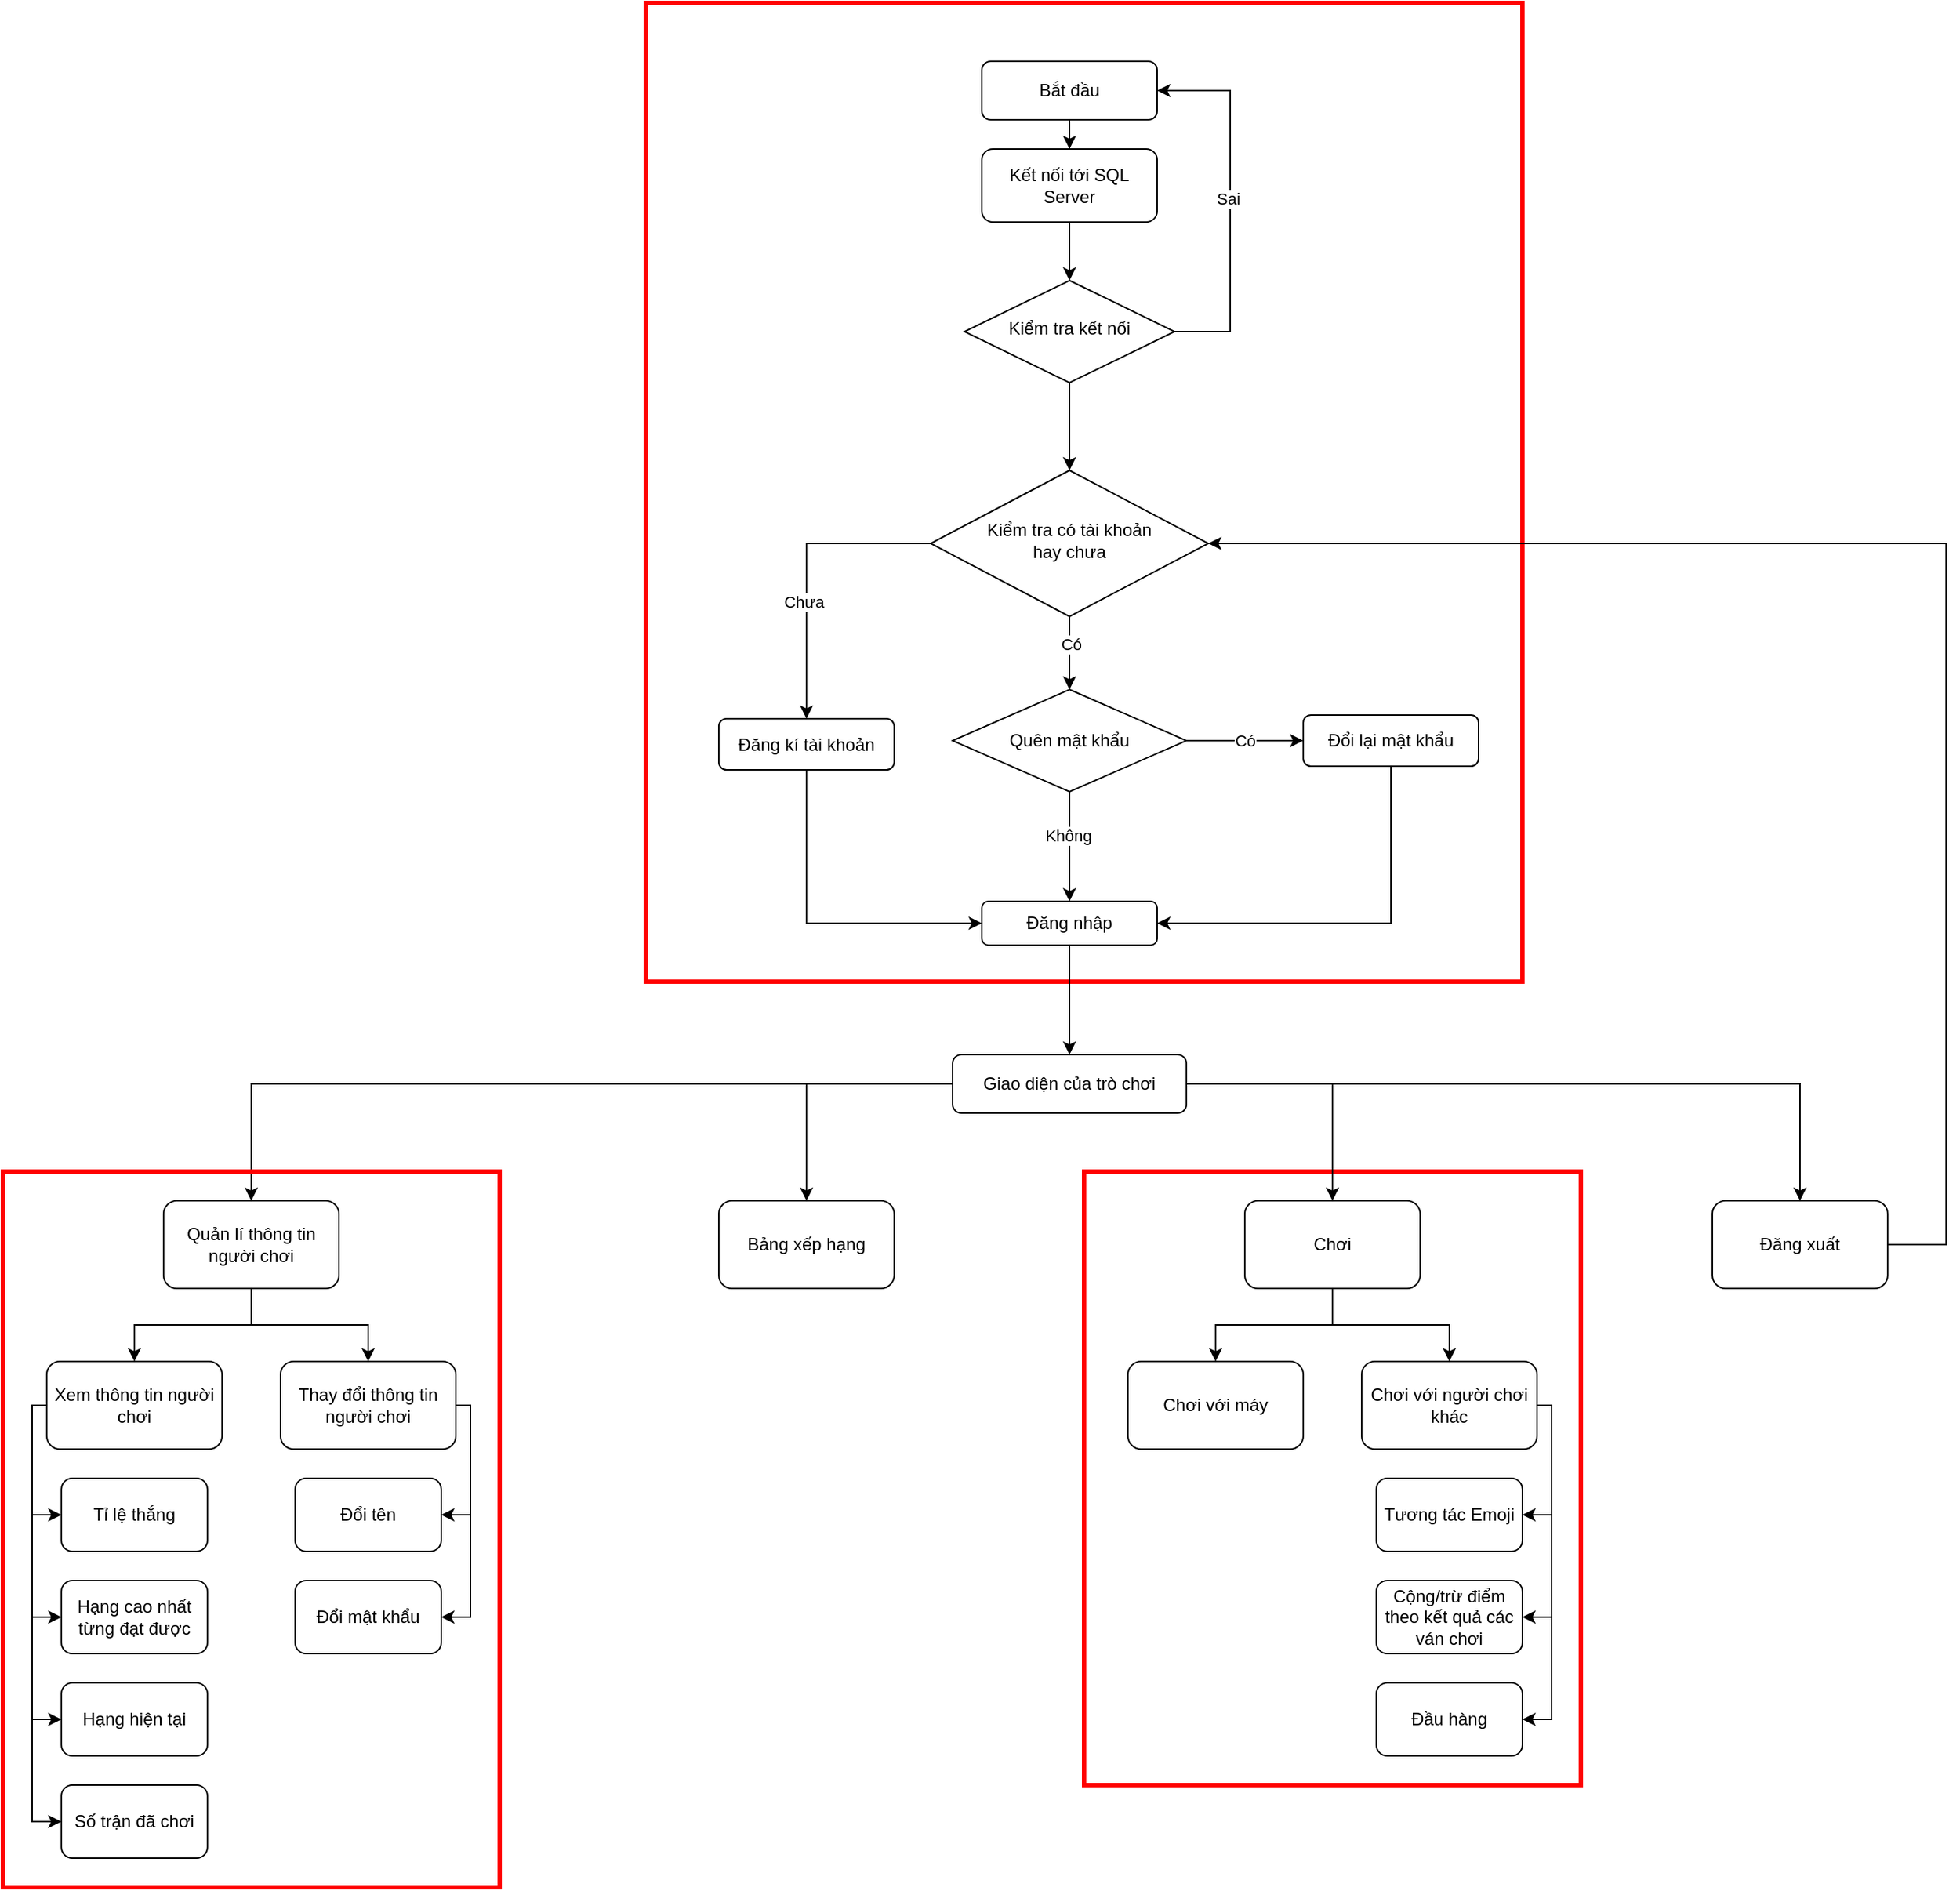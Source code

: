 <mxfile version="21.1.5" type="github">
  <diagram id="C5RBs43oDa-KdzZeNtuy" name="Page-1">
    <mxGraphModel dx="3279" dy="2600" grid="1" gridSize="10" guides="1" tooltips="1" connect="1" arrows="1" fold="1" page="1" pageScale="1" pageWidth="827" pageHeight="1169" math="0" shadow="0">
      <root>
        <mxCell id="WIyWlLk6GJQsqaUBKTNV-0" />
        <mxCell id="WIyWlLk6GJQsqaUBKTNV-1" parent="WIyWlLk6GJQsqaUBKTNV-0" />
        <mxCell id="NxDEd2lFjlWv3cTF0qM4-84" value="" style="rounded=0;whiteSpace=wrap;html=1;fillColor=none;fontColor=#ffffff;strokeColor=#FF0000;strokeWidth=3;" vertex="1" parent="WIyWlLk6GJQsqaUBKTNV-1">
          <mxGeometry x="10" y="-330" width="340" height="420" as="geometry" />
        </mxCell>
        <mxCell id="NxDEd2lFjlWv3cTF0qM4-33" value="" style="rounded=0;whiteSpace=wrap;html=1;fillColor=none;fontColor=#ffffff;strokeColor=#FF0000;strokeWidth=3;" vertex="1" parent="WIyWlLk6GJQsqaUBKTNV-1">
          <mxGeometry x="-290" y="-1130" width="600" height="670" as="geometry" />
        </mxCell>
        <mxCell id="NxDEd2lFjlWv3cTF0qM4-6" style="edgeStyle=orthogonalEdgeStyle;rounded=0;orthogonalLoop=1;jettySize=auto;html=1;entryX=0.5;entryY=0;entryDx=0;entryDy=0;" edge="1" parent="WIyWlLk6GJQsqaUBKTNV-1" source="WIyWlLk6GJQsqaUBKTNV-3" target="NxDEd2lFjlWv3cTF0qM4-5">
          <mxGeometry relative="1" as="geometry" />
        </mxCell>
        <mxCell id="WIyWlLk6GJQsqaUBKTNV-3" value="Bắt đầu" style="rounded=1;whiteSpace=wrap;html=1;fontSize=12;glass=0;strokeWidth=1;shadow=0;" parent="WIyWlLk6GJQsqaUBKTNV-1" vertex="1">
          <mxGeometry x="-59.99" y="-1090" width="120" height="40" as="geometry" />
        </mxCell>
        <mxCell id="NxDEd2lFjlWv3cTF0qM4-8" style="edgeStyle=orthogonalEdgeStyle;rounded=0;orthogonalLoop=1;jettySize=auto;html=1;entryX=1;entryY=0.5;entryDx=0;entryDy=0;exitX=1;exitY=0.5;exitDx=0;exitDy=0;" edge="1" parent="WIyWlLk6GJQsqaUBKTNV-1" source="WIyWlLk6GJQsqaUBKTNV-6" target="WIyWlLk6GJQsqaUBKTNV-3">
          <mxGeometry relative="1" as="geometry">
            <Array as="points">
              <mxPoint x="110" y="-905" />
              <mxPoint x="110" y="-1070" />
            </Array>
          </mxGeometry>
        </mxCell>
        <mxCell id="NxDEd2lFjlWv3cTF0qM4-9" value="Sai&amp;nbsp;" style="edgeLabel;html=1;align=center;verticalAlign=middle;resizable=0;points=[];" vertex="1" connectable="0" parent="NxDEd2lFjlWv3cTF0qM4-8">
          <mxGeometry x="-0.162" y="2" relative="1" as="geometry">
            <mxPoint x="2" y="-23" as="offset" />
          </mxGeometry>
        </mxCell>
        <mxCell id="NxDEd2lFjlWv3cTF0qM4-43" style="edgeStyle=orthogonalEdgeStyle;rounded=0;orthogonalLoop=1;jettySize=auto;html=1;entryX=0.5;entryY=0;entryDx=0;entryDy=0;" edge="1" parent="WIyWlLk6GJQsqaUBKTNV-1" source="WIyWlLk6GJQsqaUBKTNV-6" target="WIyWlLk6GJQsqaUBKTNV-10">
          <mxGeometry relative="1" as="geometry" />
        </mxCell>
        <mxCell id="WIyWlLk6GJQsqaUBKTNV-6" value="Kiểm tra kết nối" style="rhombus;whiteSpace=wrap;html=1;shadow=0;fontFamily=Helvetica;fontSize=12;align=center;strokeWidth=1;spacing=6;spacingTop=-4;" parent="WIyWlLk6GJQsqaUBKTNV-1" vertex="1">
          <mxGeometry x="-71.86" y="-940" width="143.75" height="70" as="geometry" />
        </mxCell>
        <mxCell id="NxDEd2lFjlWv3cTF0qM4-13" style="edgeStyle=orthogonalEdgeStyle;rounded=0;orthogonalLoop=1;jettySize=auto;html=1;entryX=0.5;entryY=0;entryDx=0;entryDy=0;" edge="1" parent="WIyWlLk6GJQsqaUBKTNV-1" source="WIyWlLk6GJQsqaUBKTNV-10">
          <mxGeometry relative="1" as="geometry">
            <mxPoint x="-0.01" y="-660" as="targetPoint" />
          </mxGeometry>
        </mxCell>
        <mxCell id="NxDEd2lFjlWv3cTF0qM4-17" value="Có" style="edgeLabel;html=1;align=center;verticalAlign=middle;resizable=0;points=[];" vertex="1" connectable="0" parent="NxDEd2lFjlWv3cTF0qM4-13">
          <mxGeometry x="-0.247" y="1" relative="1" as="geometry">
            <mxPoint as="offset" />
          </mxGeometry>
        </mxCell>
        <mxCell id="NxDEd2lFjlWv3cTF0qM4-15" style="edgeStyle=orthogonalEdgeStyle;rounded=0;orthogonalLoop=1;jettySize=auto;html=1;entryX=0.5;entryY=0;entryDx=0;entryDy=0;" edge="1" parent="WIyWlLk6GJQsqaUBKTNV-1" source="WIyWlLk6GJQsqaUBKTNV-10" target="WIyWlLk6GJQsqaUBKTNV-12">
          <mxGeometry relative="1" as="geometry" />
        </mxCell>
        <mxCell id="NxDEd2lFjlWv3cTF0qM4-27" value="Chưa" style="edgeLabel;html=1;align=center;verticalAlign=middle;resizable=0;points=[];" vertex="1" connectable="0" parent="NxDEd2lFjlWv3cTF0qM4-15">
          <mxGeometry x="0.218" y="-2" relative="1" as="geometry">
            <mxPoint as="offset" />
          </mxGeometry>
        </mxCell>
        <mxCell id="WIyWlLk6GJQsqaUBKTNV-10" value="Kiểm tra có tài khoản &lt;br&gt;hay chưa" style="rhombus;whiteSpace=wrap;html=1;shadow=0;fontFamily=Helvetica;fontSize=12;align=center;strokeWidth=1;spacing=6;spacingTop=-4;" parent="WIyWlLk6GJQsqaUBKTNV-1" vertex="1">
          <mxGeometry x="-94.99" y="-810" width="190.01" height="100" as="geometry" />
        </mxCell>
        <mxCell id="NxDEd2lFjlWv3cTF0qM4-25" style="edgeStyle=orthogonalEdgeStyle;rounded=0;orthogonalLoop=1;jettySize=auto;html=1;entryX=0;entryY=0.5;entryDx=0;entryDy=0;" edge="1" parent="WIyWlLk6GJQsqaUBKTNV-1" source="WIyWlLk6GJQsqaUBKTNV-12" target="NxDEd2lFjlWv3cTF0qM4-19">
          <mxGeometry relative="1" as="geometry">
            <Array as="points">
              <mxPoint x="-180" y="-500" />
            </Array>
          </mxGeometry>
        </mxCell>
        <mxCell id="WIyWlLk6GJQsqaUBKTNV-12" value="Đăng kí tài khoản" style="rounded=1;whiteSpace=wrap;html=1;fontSize=12;glass=0;strokeWidth=1;shadow=0;" parent="WIyWlLk6GJQsqaUBKTNV-1" vertex="1">
          <mxGeometry x="-240" y="-640" width="120" height="35" as="geometry" />
        </mxCell>
        <mxCell id="NxDEd2lFjlWv3cTF0qM4-7" style="edgeStyle=orthogonalEdgeStyle;rounded=0;orthogonalLoop=1;jettySize=auto;html=1;entryX=0.5;entryY=0;entryDx=0;entryDy=0;" edge="1" parent="WIyWlLk6GJQsqaUBKTNV-1" source="NxDEd2lFjlWv3cTF0qM4-5" target="WIyWlLk6GJQsqaUBKTNV-6">
          <mxGeometry relative="1" as="geometry" />
        </mxCell>
        <mxCell id="NxDEd2lFjlWv3cTF0qM4-5" value="Kết nối tới SQL Server" style="rounded=1;whiteSpace=wrap;html=1;" vertex="1" parent="WIyWlLk6GJQsqaUBKTNV-1">
          <mxGeometry x="-59.98" y="-1030" width="120" height="50" as="geometry" />
        </mxCell>
        <mxCell id="NxDEd2lFjlWv3cTF0qM4-21" style="edgeStyle=orthogonalEdgeStyle;rounded=0;orthogonalLoop=1;jettySize=auto;html=1;entryX=0.5;entryY=0;entryDx=0;entryDy=0;" edge="1" parent="WIyWlLk6GJQsqaUBKTNV-1" source="NxDEd2lFjlWv3cTF0qM4-14" target="NxDEd2lFjlWv3cTF0qM4-19">
          <mxGeometry relative="1" as="geometry" />
        </mxCell>
        <mxCell id="NxDEd2lFjlWv3cTF0qM4-24" value="Không" style="edgeLabel;html=1;align=center;verticalAlign=middle;resizable=0;points=[];" vertex="1" connectable="0" parent="NxDEd2lFjlWv3cTF0qM4-21">
          <mxGeometry x="-0.323" y="-2" relative="1" as="geometry">
            <mxPoint x="1" y="4" as="offset" />
          </mxGeometry>
        </mxCell>
        <mxCell id="NxDEd2lFjlWv3cTF0qM4-26" value="Có" style="edgeStyle=orthogonalEdgeStyle;rounded=0;orthogonalLoop=1;jettySize=auto;html=1;" edge="1" parent="WIyWlLk6GJQsqaUBKTNV-1" source="NxDEd2lFjlWv3cTF0qM4-14" target="NxDEd2lFjlWv3cTF0qM4-18">
          <mxGeometry relative="1" as="geometry" />
        </mxCell>
        <mxCell id="NxDEd2lFjlWv3cTF0qM4-14" value="Quên mật khẩu" style="rhombus;whiteSpace=wrap;html=1;" vertex="1" parent="WIyWlLk6GJQsqaUBKTNV-1">
          <mxGeometry x="-79.99" y="-660" width="160" height="70" as="geometry" />
        </mxCell>
        <mxCell id="NxDEd2lFjlWv3cTF0qM4-29" style="edgeStyle=orthogonalEdgeStyle;rounded=0;orthogonalLoop=1;jettySize=auto;html=1;entryX=1;entryY=0.5;entryDx=0;entryDy=0;" edge="1" parent="WIyWlLk6GJQsqaUBKTNV-1" source="NxDEd2lFjlWv3cTF0qM4-18" target="NxDEd2lFjlWv3cTF0qM4-19">
          <mxGeometry relative="1" as="geometry">
            <Array as="points">
              <mxPoint x="220" y="-500" />
            </Array>
          </mxGeometry>
        </mxCell>
        <mxCell id="NxDEd2lFjlWv3cTF0qM4-18" value="Đổi lại mật khẩu" style="rounded=1;whiteSpace=wrap;html=1;" vertex="1" parent="WIyWlLk6GJQsqaUBKTNV-1">
          <mxGeometry x="160" y="-642.5" width="120" height="35" as="geometry" />
        </mxCell>
        <mxCell id="NxDEd2lFjlWv3cTF0qM4-35" style="edgeStyle=orthogonalEdgeStyle;rounded=0;orthogonalLoop=1;jettySize=auto;html=1;entryX=0.5;entryY=0;entryDx=0;entryDy=0;" edge="1" parent="WIyWlLk6GJQsqaUBKTNV-1" source="NxDEd2lFjlWv3cTF0qM4-19" target="NxDEd2lFjlWv3cTF0qM4-34">
          <mxGeometry relative="1" as="geometry" />
        </mxCell>
        <mxCell id="NxDEd2lFjlWv3cTF0qM4-19" value="Đăng nhập" style="rounded=1;whiteSpace=wrap;html=1;" vertex="1" parent="WIyWlLk6GJQsqaUBKTNV-1">
          <mxGeometry x="-59.98" y="-515" width="120" height="30" as="geometry" />
        </mxCell>
        <mxCell id="NxDEd2lFjlWv3cTF0qM4-44" style="edgeStyle=orthogonalEdgeStyle;rounded=0;orthogonalLoop=1;jettySize=auto;html=1;entryX=0.5;entryY=0;entryDx=0;entryDy=0;" edge="1" parent="WIyWlLk6GJQsqaUBKTNV-1" source="NxDEd2lFjlWv3cTF0qM4-34" target="NxDEd2lFjlWv3cTF0qM4-36">
          <mxGeometry relative="1" as="geometry" />
        </mxCell>
        <mxCell id="NxDEd2lFjlWv3cTF0qM4-45" style="edgeStyle=orthogonalEdgeStyle;rounded=0;orthogonalLoop=1;jettySize=auto;html=1;entryX=0.5;entryY=0;entryDx=0;entryDy=0;" edge="1" parent="WIyWlLk6GJQsqaUBKTNV-1" source="NxDEd2lFjlWv3cTF0qM4-34" target="NxDEd2lFjlWv3cTF0qM4-37">
          <mxGeometry relative="1" as="geometry" />
        </mxCell>
        <mxCell id="NxDEd2lFjlWv3cTF0qM4-46" style="edgeStyle=orthogonalEdgeStyle;rounded=0;orthogonalLoop=1;jettySize=auto;html=1;entryX=0.5;entryY=0;entryDx=0;entryDy=0;" edge="1" parent="WIyWlLk6GJQsqaUBKTNV-1" source="NxDEd2lFjlWv3cTF0qM4-34" target="NxDEd2lFjlWv3cTF0qM4-38">
          <mxGeometry relative="1" as="geometry" />
        </mxCell>
        <mxCell id="NxDEd2lFjlWv3cTF0qM4-47" style="edgeStyle=orthogonalEdgeStyle;rounded=0;orthogonalLoop=1;jettySize=auto;html=1;entryX=0.5;entryY=0;entryDx=0;entryDy=0;" edge="1" parent="WIyWlLk6GJQsqaUBKTNV-1" source="NxDEd2lFjlWv3cTF0qM4-34" target="NxDEd2lFjlWv3cTF0qM4-39">
          <mxGeometry relative="1" as="geometry" />
        </mxCell>
        <mxCell id="NxDEd2lFjlWv3cTF0qM4-34" value="Giao diện của trò chơi" style="rounded=1;whiteSpace=wrap;html=1;" vertex="1" parent="WIyWlLk6GJQsqaUBKTNV-1">
          <mxGeometry x="-79.99" y="-410" width="160" height="40" as="geometry" />
        </mxCell>
        <mxCell id="NxDEd2lFjlWv3cTF0qM4-64" style="edgeStyle=orthogonalEdgeStyle;rounded=0;orthogonalLoop=1;jettySize=auto;html=1;entryX=0.5;entryY=0;entryDx=0;entryDy=0;" edge="1" parent="WIyWlLk6GJQsqaUBKTNV-1" source="NxDEd2lFjlWv3cTF0qM4-36" target="NxDEd2lFjlWv3cTF0qM4-48">
          <mxGeometry relative="1" as="geometry" />
        </mxCell>
        <mxCell id="NxDEd2lFjlWv3cTF0qM4-65" style="edgeStyle=orthogonalEdgeStyle;rounded=0;orthogonalLoop=1;jettySize=auto;html=1;entryX=0.5;entryY=0;entryDx=0;entryDy=0;" edge="1" parent="WIyWlLk6GJQsqaUBKTNV-1" source="NxDEd2lFjlWv3cTF0qM4-36" target="NxDEd2lFjlWv3cTF0qM4-49">
          <mxGeometry relative="1" as="geometry" />
        </mxCell>
        <mxCell id="NxDEd2lFjlWv3cTF0qM4-36" value="Quản lí thông tin người chơi" style="rounded=1;whiteSpace=wrap;html=1;" vertex="1" parent="WIyWlLk6GJQsqaUBKTNV-1">
          <mxGeometry x="-620.01" y="-310" width="120" height="60" as="geometry" />
        </mxCell>
        <mxCell id="NxDEd2lFjlWv3cTF0qM4-37" value="Bảng xếp hạng" style="rounded=1;whiteSpace=wrap;html=1;" vertex="1" parent="WIyWlLk6GJQsqaUBKTNV-1">
          <mxGeometry x="-240" y="-310" width="120" height="60" as="geometry" />
        </mxCell>
        <mxCell id="NxDEd2lFjlWv3cTF0qM4-86" style="edgeStyle=orthogonalEdgeStyle;rounded=0;orthogonalLoop=1;jettySize=auto;html=1;entryX=0.5;entryY=0;entryDx=0;entryDy=0;" edge="1" parent="WIyWlLk6GJQsqaUBKTNV-1" source="NxDEd2lFjlWv3cTF0qM4-38" target="NxDEd2lFjlWv3cTF0qM4-68">
          <mxGeometry relative="1" as="geometry" />
        </mxCell>
        <mxCell id="NxDEd2lFjlWv3cTF0qM4-87" style="edgeStyle=orthogonalEdgeStyle;rounded=0;orthogonalLoop=1;jettySize=auto;html=1;entryX=0.5;entryY=0;entryDx=0;entryDy=0;" edge="1" parent="WIyWlLk6GJQsqaUBKTNV-1" source="NxDEd2lFjlWv3cTF0qM4-38" target="NxDEd2lFjlWv3cTF0qM4-67">
          <mxGeometry relative="1" as="geometry" />
        </mxCell>
        <mxCell id="NxDEd2lFjlWv3cTF0qM4-38" value="Chơi" style="rounded=1;whiteSpace=wrap;html=1;" vertex="1" parent="WIyWlLk6GJQsqaUBKTNV-1">
          <mxGeometry x="120" y="-310" width="120" height="60" as="geometry" />
        </mxCell>
        <mxCell id="NxDEd2lFjlWv3cTF0qM4-40" style="edgeStyle=orthogonalEdgeStyle;rounded=0;orthogonalLoop=1;jettySize=auto;html=1;entryX=1;entryY=0.5;entryDx=0;entryDy=0;exitX=1;exitY=0.5;exitDx=0;exitDy=0;" edge="1" parent="WIyWlLk6GJQsqaUBKTNV-1" source="NxDEd2lFjlWv3cTF0qM4-39" target="WIyWlLk6GJQsqaUBKTNV-10">
          <mxGeometry relative="1" as="geometry">
            <Array as="points">
              <mxPoint x="600" y="-280" />
              <mxPoint x="600" y="-760" />
            </Array>
          </mxGeometry>
        </mxCell>
        <mxCell id="NxDEd2lFjlWv3cTF0qM4-39" value="Đăng xuất" style="rounded=1;whiteSpace=wrap;html=1;" vertex="1" parent="WIyWlLk6GJQsqaUBKTNV-1">
          <mxGeometry x="440" y="-310" width="120" height="60" as="geometry" />
        </mxCell>
        <mxCell id="NxDEd2lFjlWv3cTF0qM4-58" style="edgeStyle=orthogonalEdgeStyle;rounded=0;orthogonalLoop=1;jettySize=auto;html=1;entryX=0;entryY=0.5;entryDx=0;entryDy=0;" edge="1" parent="WIyWlLk6GJQsqaUBKTNV-1" source="NxDEd2lFjlWv3cTF0qM4-48" target="NxDEd2lFjlWv3cTF0qM4-50">
          <mxGeometry relative="1" as="geometry">
            <Array as="points">
              <mxPoint x="-710" y="-170" />
              <mxPoint x="-710" y="-95" />
            </Array>
          </mxGeometry>
        </mxCell>
        <mxCell id="NxDEd2lFjlWv3cTF0qM4-59" style="edgeStyle=orthogonalEdgeStyle;rounded=0;orthogonalLoop=1;jettySize=auto;html=1;entryX=0;entryY=0.5;entryDx=0;entryDy=0;" edge="1" parent="WIyWlLk6GJQsqaUBKTNV-1" source="NxDEd2lFjlWv3cTF0qM4-48" target="NxDEd2lFjlWv3cTF0qM4-51">
          <mxGeometry relative="1" as="geometry">
            <Array as="points">
              <mxPoint x="-710" y="-170" />
              <mxPoint x="-710" y="-25" />
            </Array>
          </mxGeometry>
        </mxCell>
        <mxCell id="NxDEd2lFjlWv3cTF0qM4-60" style="edgeStyle=orthogonalEdgeStyle;rounded=0;orthogonalLoop=1;jettySize=auto;html=1;entryX=0;entryY=0.5;entryDx=0;entryDy=0;" edge="1" parent="WIyWlLk6GJQsqaUBKTNV-1" source="NxDEd2lFjlWv3cTF0qM4-48" target="NxDEd2lFjlWv3cTF0qM4-52">
          <mxGeometry relative="1" as="geometry">
            <Array as="points">
              <mxPoint x="-710" y="-170" />
              <mxPoint x="-710" y="45" />
            </Array>
          </mxGeometry>
        </mxCell>
        <mxCell id="NxDEd2lFjlWv3cTF0qM4-61" style="edgeStyle=orthogonalEdgeStyle;rounded=0;orthogonalLoop=1;jettySize=auto;html=1;entryX=0;entryY=0.5;entryDx=0;entryDy=0;" edge="1" parent="WIyWlLk6GJQsqaUBKTNV-1" source="NxDEd2lFjlWv3cTF0qM4-48" target="NxDEd2lFjlWv3cTF0qM4-53">
          <mxGeometry relative="1" as="geometry">
            <Array as="points">
              <mxPoint x="-710" y="-170" />
              <mxPoint x="-710" y="115" />
            </Array>
          </mxGeometry>
        </mxCell>
        <mxCell id="NxDEd2lFjlWv3cTF0qM4-48" value="Xem thông tin người chơi" style="rounded=1;whiteSpace=wrap;html=1;" vertex="1" parent="WIyWlLk6GJQsqaUBKTNV-1">
          <mxGeometry x="-700" y="-200" width="120" height="60" as="geometry" />
        </mxCell>
        <mxCell id="NxDEd2lFjlWv3cTF0qM4-62" style="edgeStyle=orthogonalEdgeStyle;rounded=0;orthogonalLoop=1;jettySize=auto;html=1;entryX=1;entryY=0.5;entryDx=0;entryDy=0;" edge="1" parent="WIyWlLk6GJQsqaUBKTNV-1" source="NxDEd2lFjlWv3cTF0qM4-49" target="NxDEd2lFjlWv3cTF0qM4-56">
          <mxGeometry relative="1" as="geometry">
            <Array as="points">
              <mxPoint x="-410" y="-170" />
              <mxPoint x="-410" y="-95" />
            </Array>
          </mxGeometry>
        </mxCell>
        <mxCell id="NxDEd2lFjlWv3cTF0qM4-63" style="edgeStyle=orthogonalEdgeStyle;rounded=0;orthogonalLoop=1;jettySize=auto;html=1;entryX=1;entryY=0.5;entryDx=0;entryDy=0;" edge="1" parent="WIyWlLk6GJQsqaUBKTNV-1" source="NxDEd2lFjlWv3cTF0qM4-49" target="NxDEd2lFjlWv3cTF0qM4-57">
          <mxGeometry relative="1" as="geometry">
            <Array as="points">
              <mxPoint x="-410" y="-170" />
              <mxPoint x="-410" y="-25" />
            </Array>
          </mxGeometry>
        </mxCell>
        <mxCell id="NxDEd2lFjlWv3cTF0qM4-49" value="Thay đổi thông tin người chơi" style="rounded=1;whiteSpace=wrap;html=1;" vertex="1" parent="WIyWlLk6GJQsqaUBKTNV-1">
          <mxGeometry x="-540" y="-200" width="120" height="60" as="geometry" />
        </mxCell>
        <mxCell id="NxDEd2lFjlWv3cTF0qM4-50" value="Tỉ lệ thắng" style="rounded=1;whiteSpace=wrap;html=1;" vertex="1" parent="WIyWlLk6GJQsqaUBKTNV-1">
          <mxGeometry x="-690" y="-120" width="100" height="50" as="geometry" />
        </mxCell>
        <mxCell id="NxDEd2lFjlWv3cTF0qM4-51" value="Hạng cao nhất từng đạt được" style="rounded=1;whiteSpace=wrap;html=1;" vertex="1" parent="WIyWlLk6GJQsqaUBKTNV-1">
          <mxGeometry x="-690" y="-50" width="100" height="50" as="geometry" />
        </mxCell>
        <mxCell id="NxDEd2lFjlWv3cTF0qM4-52" value="Hạng hiện tại" style="rounded=1;whiteSpace=wrap;html=1;" vertex="1" parent="WIyWlLk6GJQsqaUBKTNV-1">
          <mxGeometry x="-690" y="20" width="100" height="50" as="geometry" />
        </mxCell>
        <mxCell id="NxDEd2lFjlWv3cTF0qM4-53" value="Số trận đã chơi" style="rounded=1;whiteSpace=wrap;html=1;" vertex="1" parent="WIyWlLk6GJQsqaUBKTNV-1">
          <mxGeometry x="-690" y="90" width="100" height="50" as="geometry" />
        </mxCell>
        <mxCell id="NxDEd2lFjlWv3cTF0qM4-56" value="Đổi tên" style="rounded=1;whiteSpace=wrap;html=1;" vertex="1" parent="WIyWlLk6GJQsqaUBKTNV-1">
          <mxGeometry x="-530" y="-120" width="100" height="50" as="geometry" />
        </mxCell>
        <mxCell id="NxDEd2lFjlWv3cTF0qM4-57" value="Đổi mật khẩu" style="rounded=1;whiteSpace=wrap;html=1;" vertex="1" parent="WIyWlLk6GJQsqaUBKTNV-1">
          <mxGeometry x="-530" y="-50" width="100" height="50" as="geometry" />
        </mxCell>
        <mxCell id="NxDEd2lFjlWv3cTF0qM4-66" value="" style="rounded=0;whiteSpace=wrap;html=1;fillColor=none;fontColor=#ffffff;strokeColor=#FF0000;strokeWidth=3;" vertex="1" parent="WIyWlLk6GJQsqaUBKTNV-1">
          <mxGeometry x="-730" y="-330" width="340" height="490" as="geometry" />
        </mxCell>
        <mxCell id="NxDEd2lFjlWv3cTF0qM4-67" value="Chơi với máy" style="rounded=1;whiteSpace=wrap;html=1;" vertex="1" parent="WIyWlLk6GJQsqaUBKTNV-1">
          <mxGeometry x="40" y="-200" width="120" height="60" as="geometry" />
        </mxCell>
        <mxCell id="NxDEd2lFjlWv3cTF0qM4-81" style="edgeStyle=orthogonalEdgeStyle;rounded=0;orthogonalLoop=1;jettySize=auto;html=1;entryX=1;entryY=0.5;entryDx=0;entryDy=0;" edge="1" parent="WIyWlLk6GJQsqaUBKTNV-1" source="NxDEd2lFjlWv3cTF0qM4-68" target="NxDEd2lFjlWv3cTF0qM4-78">
          <mxGeometry relative="1" as="geometry">
            <Array as="points">
              <mxPoint x="330" y="-170" />
              <mxPoint x="330" y="-95" />
            </Array>
          </mxGeometry>
        </mxCell>
        <mxCell id="NxDEd2lFjlWv3cTF0qM4-82" style="edgeStyle=orthogonalEdgeStyle;rounded=0;orthogonalLoop=1;jettySize=auto;html=1;entryX=1;entryY=0.5;entryDx=0;entryDy=0;" edge="1" parent="WIyWlLk6GJQsqaUBKTNV-1" source="NxDEd2lFjlWv3cTF0qM4-68" target="NxDEd2lFjlWv3cTF0qM4-79">
          <mxGeometry relative="1" as="geometry">
            <Array as="points">
              <mxPoint x="330" y="-170" />
              <mxPoint x="330" y="-25" />
            </Array>
          </mxGeometry>
        </mxCell>
        <mxCell id="NxDEd2lFjlWv3cTF0qM4-83" style="edgeStyle=orthogonalEdgeStyle;rounded=0;orthogonalLoop=1;jettySize=auto;html=1;entryX=1;entryY=0.5;entryDx=0;entryDy=0;" edge="1" parent="WIyWlLk6GJQsqaUBKTNV-1" source="NxDEd2lFjlWv3cTF0qM4-68" target="NxDEd2lFjlWv3cTF0qM4-80">
          <mxGeometry relative="1" as="geometry">
            <Array as="points">
              <mxPoint x="330" y="-170" />
              <mxPoint x="330" y="45" />
            </Array>
          </mxGeometry>
        </mxCell>
        <mxCell id="NxDEd2lFjlWv3cTF0qM4-68" value="Chơi với người chơi khác" style="rounded=1;whiteSpace=wrap;html=1;" vertex="1" parent="WIyWlLk6GJQsqaUBKTNV-1">
          <mxGeometry x="200" y="-200" width="120" height="60" as="geometry" />
        </mxCell>
        <mxCell id="NxDEd2lFjlWv3cTF0qM4-78" value="Tương tác Emoji" style="rounded=1;whiteSpace=wrap;html=1;" vertex="1" parent="WIyWlLk6GJQsqaUBKTNV-1">
          <mxGeometry x="210" y="-120" width="100" height="50" as="geometry" />
        </mxCell>
        <mxCell id="NxDEd2lFjlWv3cTF0qM4-79" value="Cộng/trừ điểm theo kết quả các ván chơi" style="rounded=1;whiteSpace=wrap;html=1;" vertex="1" parent="WIyWlLk6GJQsqaUBKTNV-1">
          <mxGeometry x="210" y="-50" width="100" height="50" as="geometry" />
        </mxCell>
        <mxCell id="NxDEd2lFjlWv3cTF0qM4-80" value="Đầu hàng" style="rounded=1;whiteSpace=wrap;html=1;" vertex="1" parent="WIyWlLk6GJQsqaUBKTNV-1">
          <mxGeometry x="210" y="20" width="100" height="50" as="geometry" />
        </mxCell>
      </root>
    </mxGraphModel>
  </diagram>
</mxfile>
